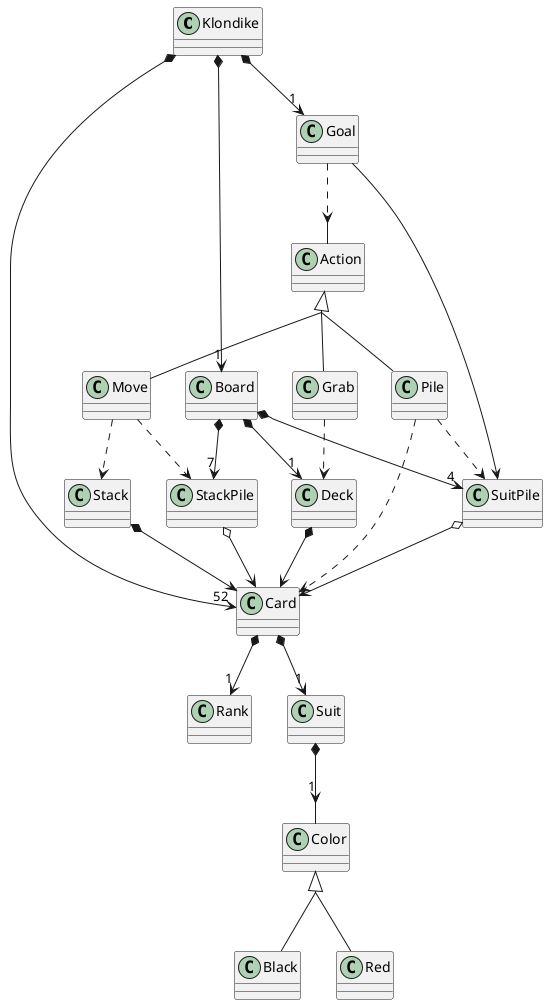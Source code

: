 @startuml
skinparam groupInheritance 2
Klondike *--> "52" Card
Klondike *--> "1" Goal
Klondike *--> "1" Board
Board *--> "4" SuitPile
Board *--> "7" StackPile
Board *--> "1" Deck
SuitPile o--> Card
Goal ..> Action
Goal --> SuitPile
Deck *--> Card
Card *--> "1" Rank
Card *--> "1" Suit
Suit *--> "1" Color
Color <|-- Black
Color <|-- Red
Action <|-- Grab
Action <|-- Pile
Action <|-- Move
Stack *--> Card
Grab ..> Deck
Pile ..> SuitPile
Pile ..> Card
Move ..> Stack
Move ..> StackPile
StackPile o--> Card
@enduml